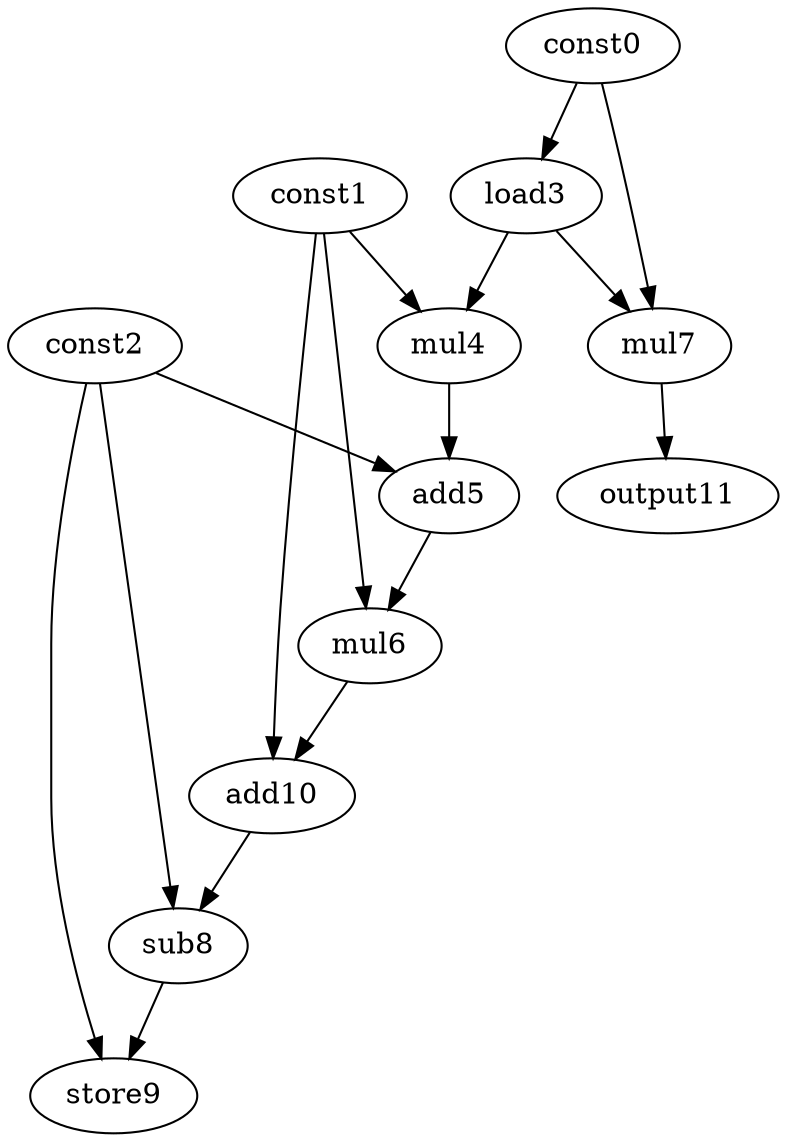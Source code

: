digraph G { 
const0[opcode=const]; 
const1[opcode=const]; 
const2[opcode=const]; 
load3[opcode=load]; 
mul4[opcode=mul]; 
add5[opcode=add]; 
mul6[opcode=mul]; 
mul7[opcode=mul]; 
sub8[opcode=sub]; 
store9[opcode=store]; 
add10[opcode=add]; 
output11[opcode=output]; 
const0->load3[operand=0];
const1->mul4[operand=0];
load3->mul4[operand=1];
const0->mul7[operand=0];
load3->mul7[operand=1];
const2->add5[operand=0];
mul4->add5[operand=1];
mul7->output11[operand=0];
const1->mul6[operand=0];
add5->mul6[operand=1];
const1->add10[operand=0];
mul6->add10[operand=1];
add10->sub8[operand=0];
const2->sub8[operand=1];
sub8->store9[operand=0];
const2->store9[operand=1];
}
